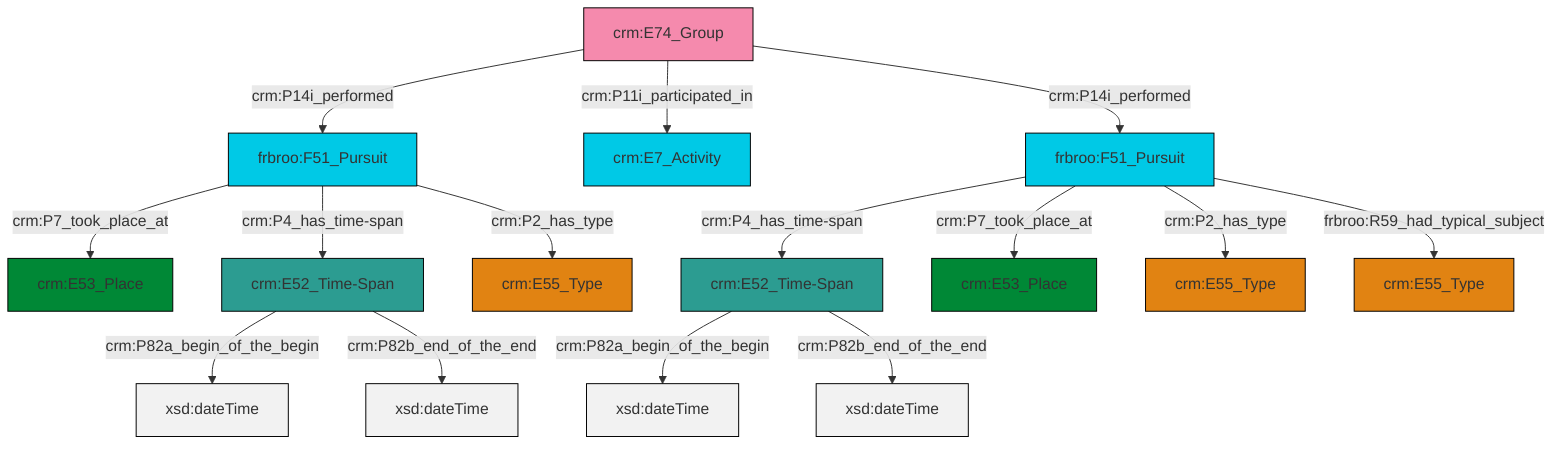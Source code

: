 graph TD
classDef Literal fill:#f2f2f2,stroke:#000000;
classDef CRM_Entity fill:#FFFFFF,stroke:#000000;
classDef Temporal_Entity fill:#00C9E6, stroke:#000000;
classDef Type fill:#E18312, stroke:#000000;
classDef Time-Span fill:#2C9C91, stroke:#000000;
classDef Appellation fill:#FFEB7F, stroke:#000000;
classDef Place fill:#008836, stroke:#000000;
classDef Persistent_Item fill:#B266B2, stroke:#000000;
classDef Conceptual_Object fill:#FFD700, stroke:#000000;
classDef Physical_Thing fill:#D2B48C, stroke:#000000;
classDef Actor fill:#f58aad, stroke:#000000;
classDef PC_Classes fill:#4ce600, stroke:#000000;
classDef Multi fill:#cccccc,stroke:#000000;

0["crm:E52_Time-Span"]:::Time-Span -->|crm:P82a_begin_of_the_begin| 1[xsd:dateTime]:::Literal
3["crm:E74_Group"]:::Actor -->|crm:P14i_performed| 4["frbroo:F51_Pursuit"]:::Temporal_Entity
7["frbroo:F51_Pursuit"]:::Temporal_Entity -->|crm:P4_has_time-span| 8["crm:E52_Time-Span"]:::Time-Span
0["crm:E52_Time-Span"]:::Time-Span -->|crm:P82b_end_of_the_end| 10[xsd:dateTime]:::Literal
3["crm:E74_Group"]:::Actor -->|crm:P11i_participated_in| 11["crm:E7_Activity"]:::Temporal_Entity
8["crm:E52_Time-Span"]:::Time-Span -->|crm:P82a_begin_of_the_begin| 12[xsd:dateTime]:::Literal
4["frbroo:F51_Pursuit"]:::Temporal_Entity -->|crm:P7_took_place_at| 13["crm:E53_Place"]:::Place
7["frbroo:F51_Pursuit"]:::Temporal_Entity -->|crm:P7_took_place_at| 5["crm:E53_Place"]:::Place
3["crm:E74_Group"]:::Actor -->|crm:P14i_performed| 7["frbroo:F51_Pursuit"]:::Temporal_Entity
8["crm:E52_Time-Span"]:::Time-Span -->|crm:P82b_end_of_the_end| 20[xsd:dateTime]:::Literal
7["frbroo:F51_Pursuit"]:::Temporal_Entity -->|crm:P2_has_type| 16["crm:E55_Type"]:::Type
4["frbroo:F51_Pursuit"]:::Temporal_Entity -->|crm:P4_has_time-span| 0["crm:E52_Time-Span"]:::Time-Span
7["frbroo:F51_Pursuit"]:::Temporal_Entity -->|frbroo:R59_had_typical_subject| 23["crm:E55_Type"]:::Type
4["frbroo:F51_Pursuit"]:::Temporal_Entity -->|crm:P2_has_type| 14["crm:E55_Type"]:::Type